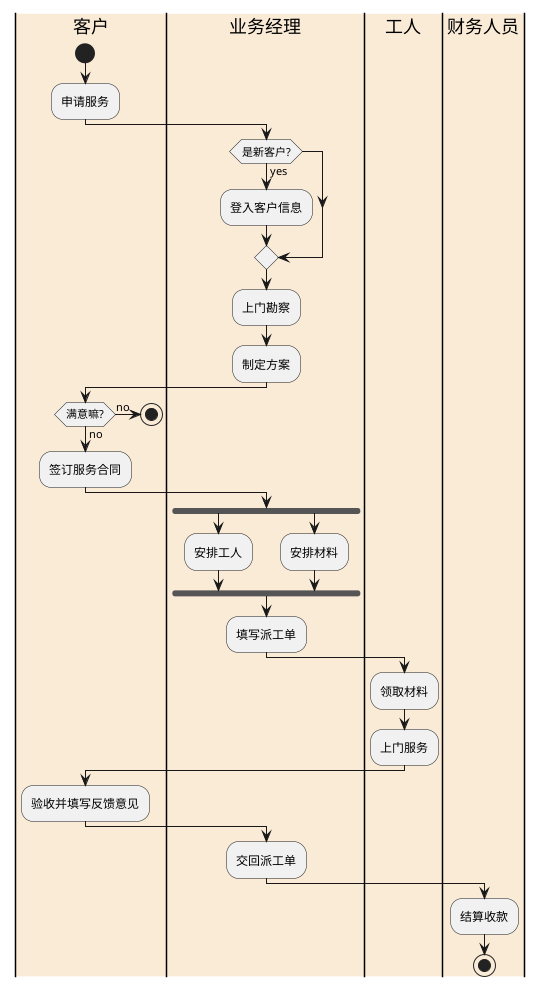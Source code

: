 @startuml
|客户|
start
:申请服务;
|#AntiqueWhite|业务经理|
 if (是新客户?) then (yes)
     :登入客户信息;
   endif
    :上门勘察;
    :制定方案;
 |#AntiqueWhite|客户|
  if (满意嘛?) then (no)
      stop
    else (no)
       :签订服务合同;
       |#AntiqueWhite|业务经理|
       fork
           :安排工人;
         fork again
           :安排材料;
         endfork;
    endif
     :填写派工单;
|#AntiqueWhite|工人|
 :领取材料;
 :上门服务;
|#AntiqueWhite|客户|
 :验收并填写反馈意见;
|#AntiqueWhite|业务经理|
 :交回派工单;
|#AntiqueWhite|财务人员|
 :结算收款;
stop
@enduml